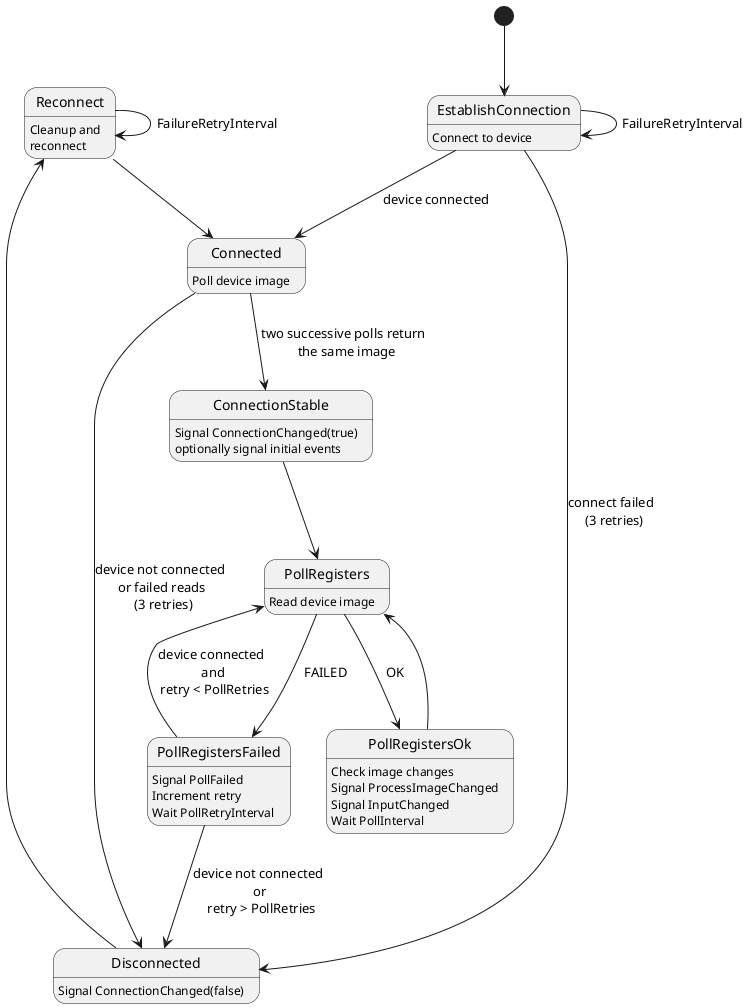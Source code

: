 ﻿
@startuml


[*] --> EstablishConnection

EstablishConnection : Connect to device
EstablishConnection --> Connected : device connected 
EstablishConnection --> Disconnected : connect failed \n (3 retries) 
EstablishConnection --> EstablishConnection : FailureRetryInterval

Reconnect : Cleanup and
Reconnect : reconnect
Reconnect --> Connected
Reconnect -> Reconnect : FailureRetryInterval

Disconnected : Signal ConnectionChanged(false)
Disconnected --> Reconnect


Connected : Poll device image 
Connected --> ConnectionStable : two successive polls return \n the same image
Connected --> Disconnected  : device not connected \n or failed reads \n (3 retries) 

ConnectionStable : Signal ConnectionChanged(true)
ConnectionStable : optionally signal initial events
ConnectionStable --> PollRegisters 

PollRegisters : Read device image
PollRegisters --> PollRegistersOk : OK
PollRegisters --> PollRegistersFailed : FAILED

PollRegistersOk : Check image changes  
PollRegistersOk : Signal ProcessImageChanged  
PollRegistersOk : Signal InputChanged
PollRegistersOk : Wait PollInterval  
PollRegistersOk --> PollRegisters

PollRegistersFailed : Signal PollFailed 
PollRegistersFailed : Increment retry 
PollRegistersFailed : Wait PollRetryInterval 
PollRegistersFailed --> PollRegisters : device connected \n and \n retry < PollRetries 
PollRegistersFailed --> Disconnected  : device not connected \n or \n retry > PollRetries


@enduml

